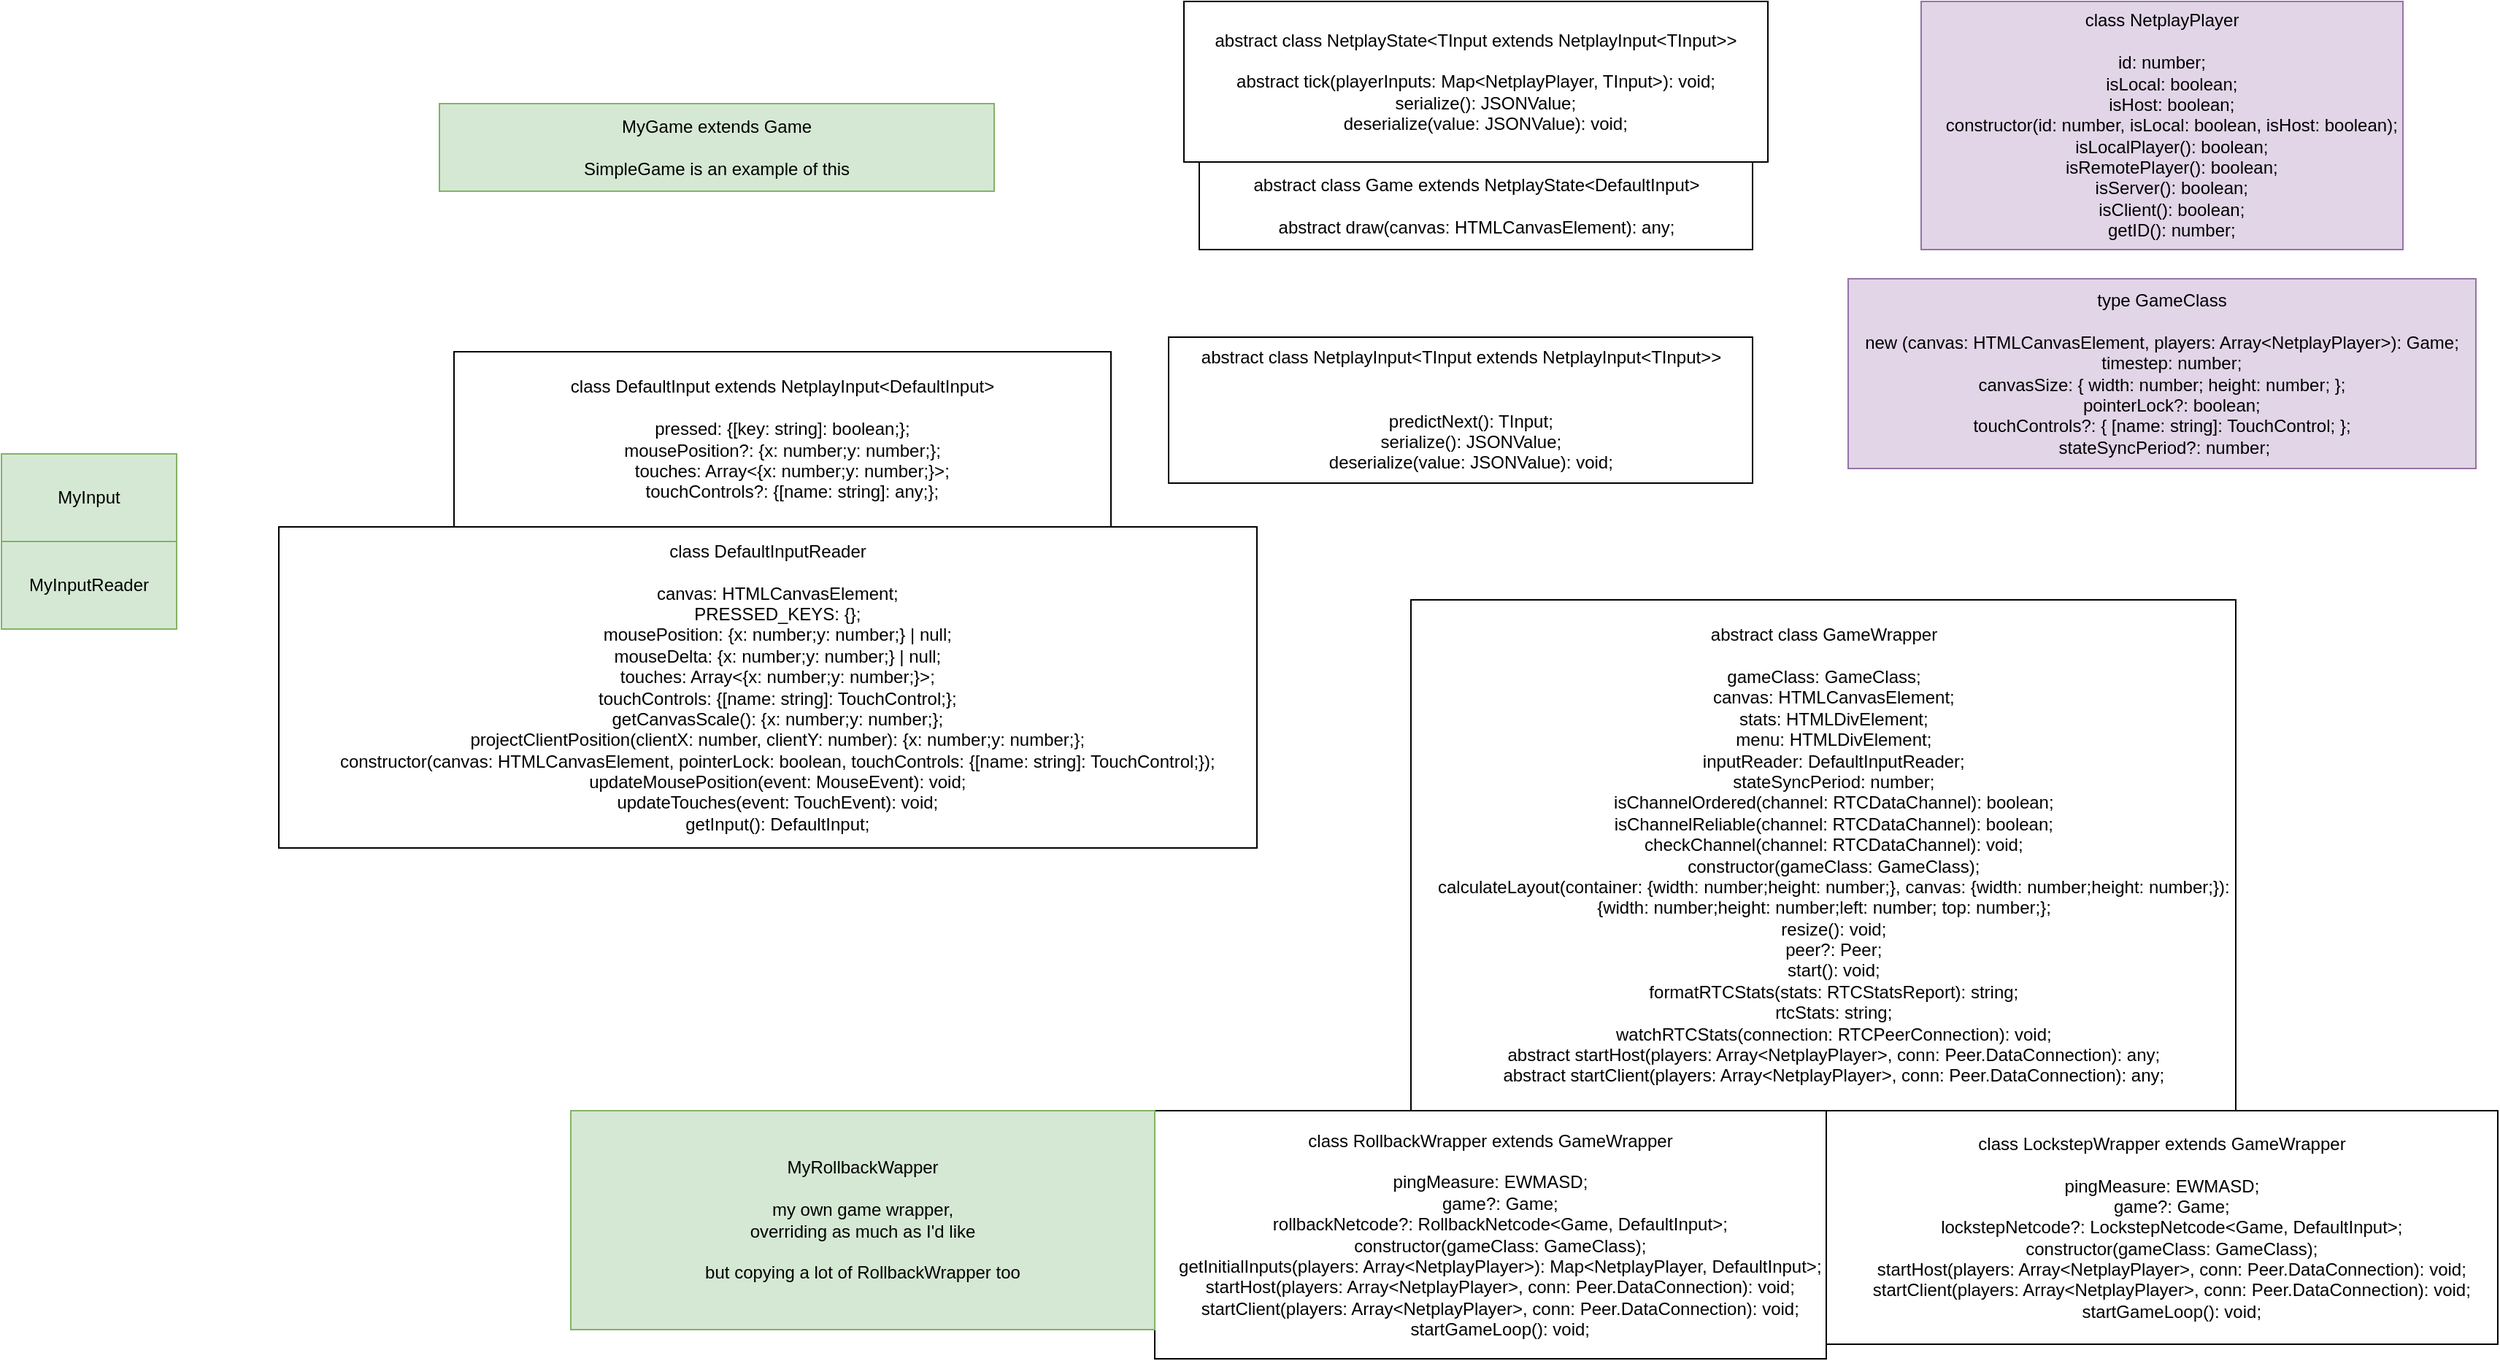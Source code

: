 <mxfile version="16.5.6" type="device"><diagram id="6Fwf7ZiKlPU7Z8LL3MWC" name="Page-1"><mxGraphModel dx="3992" dy="1994" grid="1" gridSize="10" guides="1" tooltips="1" connect="1" arrows="1" fold="1" page="1" pageScale="1" pageWidth="850" pageHeight="1100" math="0" shadow="0"><root><mxCell id="0"/><mxCell id="1" parent="0"/><mxCell id="lkQuSRcqT7WcsWJTlWvX-1" value="abstract class GameWrapper&lt;br&gt;&lt;br&gt;&lt;div&gt;gameClass: GameClass;&lt;/div&gt;&lt;div&gt;&amp;nbsp; &amp;nbsp; canvas: HTMLCanvasElement;&lt;/div&gt;&lt;div&gt;&amp;nbsp; &amp;nbsp; stats: HTMLDivElement;&lt;/div&gt;&lt;div&gt;&amp;nbsp; &amp;nbsp; menu: HTMLDivElement;&lt;/div&gt;&lt;div&gt;&amp;nbsp; &amp;nbsp; inputReader: DefaultInputReader;&lt;/div&gt;&lt;div&gt;&amp;nbsp; &amp;nbsp; stateSyncPeriod: number;&lt;/div&gt;&lt;div&gt;&amp;nbsp; &amp;nbsp; isChannelOrdered(channel: RTCDataChannel): boolean;&lt;/div&gt;&lt;div&gt;&amp;nbsp; &amp;nbsp; isChannelReliable(channel: RTCDataChannel): boolean;&lt;/div&gt;&lt;div&gt;&amp;nbsp; &amp;nbsp; checkChannel(channel: RTCDataChannel): void;&lt;/div&gt;&lt;div&gt;&amp;nbsp; &amp;nbsp; constructor(gameClass: GameClass);&lt;/div&gt;&lt;div&gt;&amp;nbsp; &amp;nbsp; calculateLayout(container: {&lt;span&gt;width: number;&lt;/span&gt;&lt;span&gt;height: number;&lt;/span&gt;&lt;span&gt;}, canvas: {&lt;/span&gt;&lt;span&gt;width: number;&lt;/span&gt;&lt;span&gt;height: number;&lt;/span&gt;&lt;span&gt;}): {&lt;/span&gt;&lt;span&gt;width: number;&lt;/span&gt;&lt;span&gt;height: number;&lt;/span&gt;&lt;span&gt;left: number;&amp;nbsp;&lt;/span&gt;&lt;span&gt;top: number;&lt;/span&gt;&lt;span&gt;};&lt;/span&gt;&lt;/div&gt;&lt;div&gt;&amp;nbsp; &amp;nbsp; resize(): void;&lt;/div&gt;&lt;div&gt;&amp;nbsp; &amp;nbsp; peer?: Peer;&lt;/div&gt;&lt;div&gt;&amp;nbsp; &amp;nbsp; start(): void;&lt;/div&gt;&lt;div&gt;&amp;nbsp; &amp;nbsp; formatRTCStats(stats: RTCStatsReport): string;&lt;/div&gt;&lt;div&gt;&amp;nbsp; &amp;nbsp; rtcStats: string;&lt;/div&gt;&lt;div&gt;&amp;nbsp; &amp;nbsp; watchRTCStats(connection: RTCPeerConnection): void;&lt;/div&gt;&lt;div&gt;&amp;nbsp; &amp;nbsp; abstract startHost(players: Array&amp;lt;NetplayPlayer&amp;gt;, conn: Peer.DataConnection): any;&lt;/div&gt;&lt;div&gt;&amp;nbsp; &amp;nbsp; abstract startClient(players: Array&amp;lt;NetplayPlayer&amp;gt;, conn: Peer.DataConnection): any;&lt;/div&gt;" style="rounded=0;whiteSpace=wrap;html=1;" parent="1" vertex="1"><mxGeometry x="15.5" y="180" width="565" height="350" as="geometry"/></mxCell><mxCell id="lkQuSRcqT7WcsWJTlWvX-2" value="type GameClass&lt;br&gt;&lt;br&gt;&lt;div&gt;new (canvas: HTMLCanvasElement, players: Array&amp;lt;NetplayPlayer&amp;gt;): Game;&lt;/div&gt;&lt;div&gt;&amp;nbsp; &amp;nbsp; timestep: number;&lt;/div&gt;&lt;div&gt;&lt;span&gt;canvasSize: {&amp;nbsp;&lt;/span&gt;&lt;span&gt;width: number;&amp;nbsp;&lt;/span&gt;&lt;span&gt;height: number;&amp;nbsp;&lt;/span&gt;&lt;span&gt;};&lt;/span&gt;&lt;/div&gt;&lt;div&gt;&amp;nbsp; &amp;nbsp; pointerLock?: boolean;&lt;/div&gt;&lt;div&gt;&lt;span&gt;touchControls?: {&amp;nbsp;&lt;/span&gt;&lt;span&gt;[name: string]: TouchControl;&amp;nbsp;&lt;/span&gt;&lt;span&gt;};&lt;/span&gt;&lt;/div&gt;&lt;div&gt;&amp;nbsp;&lt;span&gt;stateSyncPeriod?: number;&lt;/span&gt;&lt;/div&gt;" style="rounded=0;whiteSpace=wrap;html=1;fillColor=#e1d5e7;strokeColor=#9673a6;" parent="1" vertex="1"><mxGeometry x="315" y="-40" width="430" height="130" as="geometry"/></mxCell><mxCell id="lkQuSRcqT7WcsWJTlWvX-3" value="abstract class Game extends NetplayState&amp;lt;DefaultInput&amp;gt;&lt;br&gt;&lt;br&gt;abstract draw(canvas: HTMLCanvasElement): any;" style="rounded=0;whiteSpace=wrap;html=1;" parent="1" vertex="1"><mxGeometry x="-129.5" y="-120" width="379" height="60" as="geometry"/></mxCell><mxCell id="lkQuSRcqT7WcsWJTlWvX-4" value="abstract class NetplayInput&amp;lt;TInput extends NetplayInput&amp;lt;TInput&amp;gt;&amp;gt;&lt;br&gt;&lt;br&gt;&lt;div&gt;&lt;br&gt;&lt;/div&gt;&lt;div&gt;&amp;nbsp; &amp;nbsp; predictNext(): TInput;&lt;/div&gt;&lt;div&gt;&amp;nbsp; &amp;nbsp; serialize(): JSONValue;&lt;/div&gt;&lt;div&gt;&amp;nbsp; &amp;nbsp; deserialize(value: JSONValue): void;&lt;/div&gt;" style="rounded=0;whiteSpace=wrap;html=1;" parent="1" vertex="1"><mxGeometry x="-150.5" width="400" height="100" as="geometry"/></mxCell><mxCell id="lkQuSRcqT7WcsWJTlWvX-6" value="class RollbackWrapper extends GameWrapper&lt;br&gt;&lt;br&gt;&lt;div&gt;pingMeasure: EWMASD;&lt;/div&gt;&lt;div&gt;&amp;nbsp; &amp;nbsp; game?: Game;&lt;/div&gt;&lt;div&gt;&amp;nbsp; &amp;nbsp; rollbackNetcode?: RollbackNetcode&amp;lt;Game, DefaultInput&amp;gt;;&lt;/div&gt;&lt;div&gt;&amp;nbsp; &amp;nbsp; constructor(gameClass: GameClass);&lt;/div&gt;&lt;div&gt;&amp;nbsp; &amp;nbsp; getInitialInputs(players: Array&amp;lt;NetplayPlayer&amp;gt;): Map&amp;lt;NetplayPlayer, DefaultInput&amp;gt;;&lt;/div&gt;&lt;div&gt;&amp;nbsp; &amp;nbsp; startHost(players: Array&amp;lt;NetplayPlayer&amp;gt;, conn: Peer.DataConnection): void;&lt;/div&gt;&lt;div&gt;&amp;nbsp; &amp;nbsp; startClient(players: Array&amp;lt;NetplayPlayer&amp;gt;, conn: Peer.DataConnection): void;&lt;/div&gt;&lt;div&gt;&amp;nbsp; &amp;nbsp; startGameLoop(): void;&lt;/div&gt;" style="rounded=0;whiteSpace=wrap;html=1;" parent="1" vertex="1"><mxGeometry x="-160" y="530" width="460" height="170" as="geometry"/></mxCell><mxCell id="lkQuSRcqT7WcsWJTlWvX-7" value="abstract class NetplayState&amp;lt;TInput extends NetplayInput&amp;lt;TInput&amp;gt;&amp;gt;&lt;br&gt;&lt;br&gt;&lt;div&gt;abstract tick(playerInputs: Map&amp;lt;NetplayPlayer, TInput&amp;gt;): void;&lt;/div&gt;&lt;div&gt;&amp;nbsp; &amp;nbsp; serialize(): JSONValue;&lt;/div&gt;&lt;div&gt;&amp;nbsp; &amp;nbsp; deserialize(value: JSONValue): void;&lt;/div&gt;" style="rounded=0;whiteSpace=wrap;html=1;" parent="1" vertex="1"><mxGeometry x="-140" y="-230" width="400" height="110" as="geometry"/></mxCell><mxCell id="lkQuSRcqT7WcsWJTlWvX-8" value="class NetplayPlayer&lt;br&gt;&lt;br&gt;&lt;div&gt;id: number;&lt;/div&gt;&lt;div&gt;&amp;nbsp; &amp;nbsp; isLocal: boolean;&lt;/div&gt;&lt;div&gt;&amp;nbsp; &amp;nbsp; isHost: boolean;&lt;/div&gt;&lt;div&gt;&amp;nbsp; &amp;nbsp; constructor(id: number, isLocal: boolean, isHost: boolean);&lt;/div&gt;&lt;div&gt;&amp;nbsp; &amp;nbsp; isLocalPlayer(): boolean;&lt;/div&gt;&lt;div&gt;&amp;nbsp; &amp;nbsp; isRemotePlayer(): boolean;&lt;/div&gt;&lt;div&gt;&amp;nbsp; &amp;nbsp; isServer(): boolean;&lt;/div&gt;&lt;div&gt;&amp;nbsp; &amp;nbsp; isClient(): boolean;&lt;/div&gt;&lt;div&gt;&amp;nbsp; &amp;nbsp; getID(): number;&lt;/div&gt;" style="rounded=0;whiteSpace=wrap;html=1;fillColor=#e1d5e7;strokeColor=#9673a6;" parent="1" vertex="1"><mxGeometry x="365" y="-230" width="330" height="170" as="geometry"/></mxCell><mxCell id="lkQuSRcqT7WcsWJTlWvX-10" value="class LockstepWrapper extends GameWrapper&lt;br&gt;&lt;br&gt;&lt;div&gt;pingMeasure: EWMASD;&lt;/div&gt;&lt;div&gt;&amp;nbsp; &amp;nbsp; game?: Game;&lt;/div&gt;&lt;div&gt;&amp;nbsp; &amp;nbsp; lockstepNetcode?: LockstepNetcode&amp;lt;Game, DefaultInput&amp;gt;;&lt;/div&gt;&lt;div&gt;&amp;nbsp; &amp;nbsp; constructor(gameClass: GameClass);&lt;/div&gt;&lt;div&gt;&amp;nbsp; &amp;nbsp; startHost(players: Array&amp;lt;NetplayPlayer&amp;gt;, conn: Peer.DataConnection): void;&lt;/div&gt;&lt;div&gt;&amp;nbsp; &amp;nbsp; startClient(players: Array&amp;lt;NetplayPlayer&amp;gt;, conn: Peer.DataConnection): void;&lt;/div&gt;&lt;div&gt;&amp;nbsp; &amp;nbsp; startGameLoop(): void;&lt;/div&gt;" style="rounded=0;whiteSpace=wrap;html=1;" parent="1" vertex="1"><mxGeometry x="300" y="530" width="460" height="160" as="geometry"/></mxCell><mxCell id="lkQuSRcqT7WcsWJTlWvX-11" value="MyRollbackWapper&lt;br&gt;&lt;br&gt;my own game wrapper,&lt;br&gt;overriding as much as I'd like&lt;br&gt;&lt;br&gt;but copying a lot of RollbackWrapper too" style="whiteSpace=wrap;html=1;fillColor=#d5e8d4;strokeColor=#82b366;" parent="1" vertex="1"><mxGeometry x="-560" y="530" width="400" height="150" as="geometry"/></mxCell><mxCell id="lkQuSRcqT7WcsWJTlWvX-12" value="class DefaultInput extends NetplayInput&amp;lt;DefaultInput&amp;gt;&lt;br&gt;&lt;br&gt;&lt;div&gt;pressed: {&lt;span&gt;[key: string]: boolean;&lt;/span&gt;&lt;span&gt;};&lt;/span&gt;&lt;/div&gt;&lt;div&gt;&lt;span&gt;mousePosition?: {&lt;/span&gt;&lt;span&gt;x: number;&lt;/span&gt;&lt;span&gt;y: number;&lt;/span&gt;&lt;span&gt;};&lt;/span&gt;&lt;/div&gt;&lt;div&gt;&amp;nbsp; &amp;nbsp; touches: Array&amp;lt;{&lt;span&gt;x: number;&lt;/span&gt;&lt;span&gt;y: number;&lt;/span&gt;&lt;span&gt;}&amp;gt;;&lt;/span&gt;&lt;/div&gt;&lt;div&gt;&amp;nbsp; &amp;nbsp; touchControls?: {&lt;span&gt;[name: string]: any;&lt;/span&gt;&lt;span&gt;};&lt;/span&gt;&lt;/div&gt;" style="whiteSpace=wrap;html=1;" parent="1" vertex="1"><mxGeometry x="-640" y="10" width="450" height="120" as="geometry"/></mxCell><mxCell id="lkQuSRcqT7WcsWJTlWvX-13" value="&lt;div&gt;class DefaultInputReader&lt;/div&gt;&lt;div&gt;&lt;br&gt;&lt;/div&gt;&lt;div&gt;&amp;nbsp; &amp;nbsp; canvas: HTMLCanvasElement;&lt;/div&gt;&lt;div&gt;&amp;nbsp; &amp;nbsp; PRESSED_KEYS: {};&lt;/div&gt;&lt;div&gt;&amp;nbsp; &amp;nbsp; mousePosition: {&lt;span&gt;x: number;&lt;/span&gt;&lt;span&gt;y: number;&lt;/span&gt;&lt;span&gt;} | null;&lt;/span&gt;&lt;/div&gt;&lt;div&gt;&amp;nbsp; &amp;nbsp; mouseDelta: {&lt;span&gt;x: number;&lt;/span&gt;&lt;span&gt;y: number;&lt;/span&gt;&lt;span&gt;} | null;&lt;/span&gt;&lt;/div&gt;&lt;div&gt;&amp;nbsp; &amp;nbsp; touches: Array&amp;lt;{&lt;span&gt;x: number;&lt;/span&gt;&lt;span&gt;y: number;&lt;/span&gt;&lt;span&gt;}&amp;gt;;&lt;/span&gt;&lt;/div&gt;&lt;div&gt;&amp;nbsp; &amp;nbsp; touchControls: {&lt;span&gt;[name: string]: TouchControl;&lt;/span&gt;&lt;span&gt;};&lt;/span&gt;&lt;/div&gt;&lt;div&gt;&amp;nbsp; &amp;nbsp; getCanvasScale(): {&lt;span&gt;x: number;&lt;/span&gt;&lt;span&gt;y: number;&lt;/span&gt;&lt;span&gt;};&lt;/span&gt;&lt;/div&gt;&lt;div&gt;&amp;nbsp; &amp;nbsp; projectClientPosition(clientX: number, clientY: number): {&lt;span&gt;x: number;&lt;/span&gt;&lt;span&gt;y: number;&lt;/span&gt;&lt;span&gt;};&lt;/span&gt;&lt;/div&gt;&lt;div&gt;&amp;nbsp; &amp;nbsp; constructor(canvas: HTMLCanvasElement, pointerLock: boolean, touchControls: {&lt;span&gt;[name: string]: TouchControl;&lt;/span&gt;&lt;span&gt;});&lt;/span&gt;&lt;/div&gt;&lt;div&gt;&amp;nbsp; &amp;nbsp; updateMousePosition(event: MouseEvent): void;&lt;/div&gt;&lt;div&gt;&amp;nbsp; &amp;nbsp; updateTouches(event: TouchEvent): void;&lt;/div&gt;&lt;div&gt;&amp;nbsp; &amp;nbsp; getInput(): DefaultInput;&lt;/div&gt;" style="whiteSpace=wrap;html=1;" parent="1" vertex="1"><mxGeometry x="-760" y="130" width="670" height="220" as="geometry"/></mxCell><mxCell id="lkQuSRcqT7WcsWJTlWvX-14" value="MyInput" style="whiteSpace=wrap;html=1;fillColor=#d5e8d4;strokeColor=#82b366;" parent="1" vertex="1"><mxGeometry x="-950" y="80" width="120" height="60" as="geometry"/></mxCell><mxCell id="lkQuSRcqT7WcsWJTlWvX-15" value="MyInputReader" style="whiteSpace=wrap;html=1;fillColor=#d5e8d4;strokeColor=#82b366;" parent="1" vertex="1"><mxGeometry x="-950" y="140" width="120" height="60" as="geometry"/></mxCell><mxCell id="lkQuSRcqT7WcsWJTlWvX-17" value="MyGame extends Game&lt;br&gt;&lt;br&gt;SimpleGame is an example of this" style="rounded=0;whiteSpace=wrap;html=1;fillColor=#d5e8d4;strokeColor=#82b366;" parent="1" vertex="1"><mxGeometry x="-650" y="-160" width="380" height="60" as="geometry"/></mxCell></root></mxGraphModel></diagram></mxfile>
